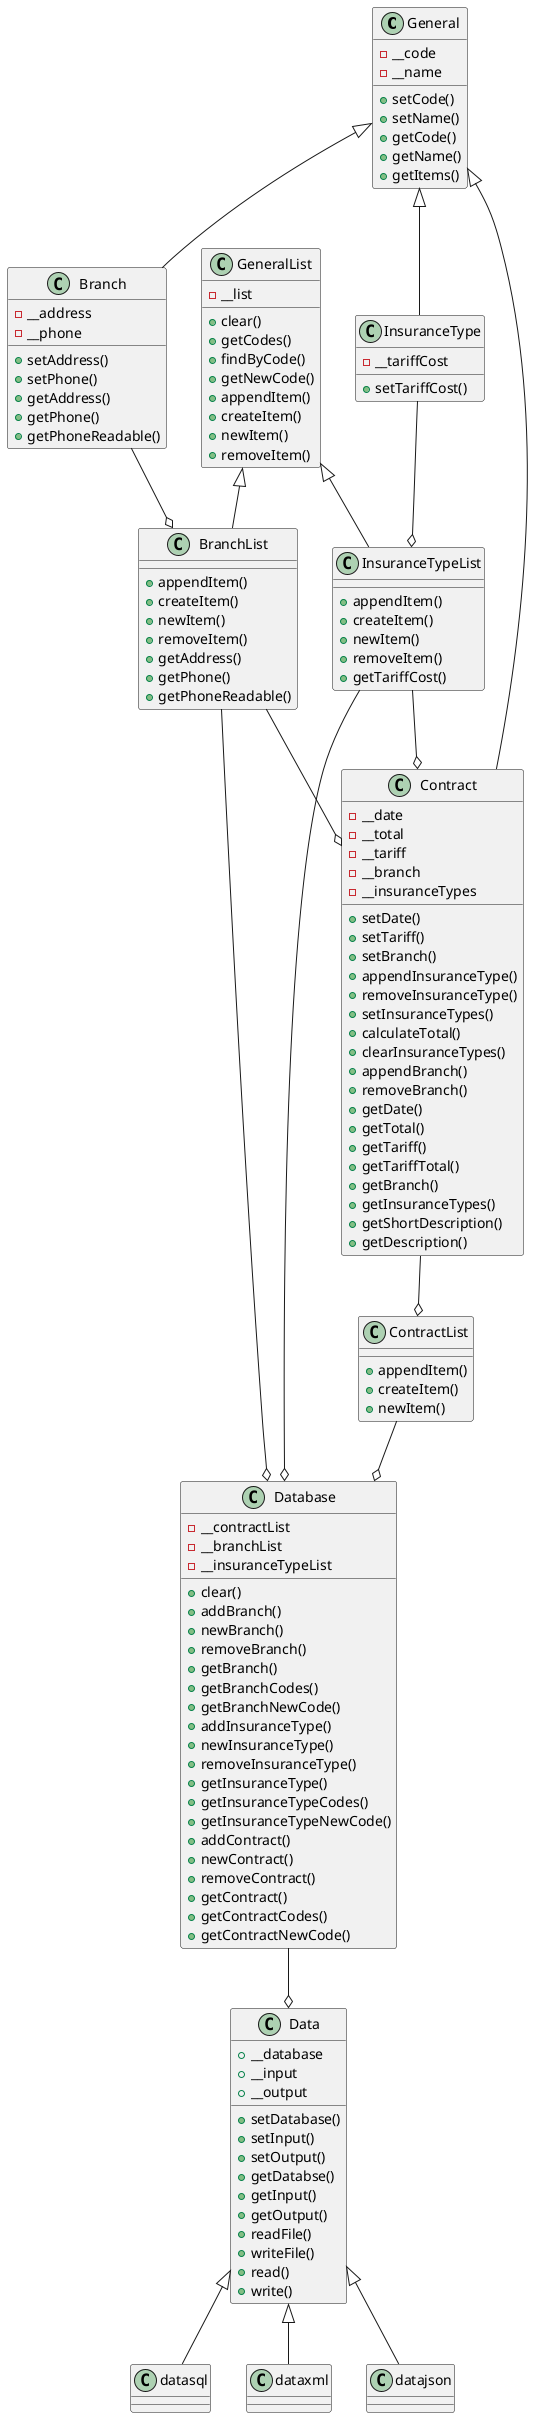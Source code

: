 @startuml InsuranceCompany

class General{
  - __code
  - __name
  + setCode()
  + setName()
  + getCode()
  + getName()
  + getItems()
}

class Branch{
  - __address
  - __phone
  + setAddress()
  + setPhone()
  + getAddress()
  + getPhone()
  + getPhoneReadable()
}

class InsuranceType{
  - __tariffCost
  + setTariffCost()
}

class GeneralList{
  - __list
  + clear()
  + getCodes()
  + findByCode()
  + getNewCode()
  + appendItem()
  + createItem()
  + newItem()
  + removeItem()
}

class BranchList{
  + appendItem()
  + createItem()
  + newItem()
  + removeItem()
  + getAddress()
  + getPhone()
  + getPhoneReadable()
}

class InsuranceTypeList{
  + appendItem()
  + createItem()
  + newItem()
  + removeItem()
  + getTariffCost()
}

class Contract{
  - __date
  - __total
  - __tariff
  - __branch
  - __insuranceTypes
  + setDate()
  + setTariff()
  + setBranch()
  + appendInsuranceType()
  + removeInsuranceType()
  + setInsuranceTypes()
  + calculateTotal()
  + clearInsuranceTypes()
  + appendBranch()
  + removeBranch()
  + getDate()
  + getTotal()
  + getTariff()
  + getTariffTotal()
  + getBranch()
  + getInsuranceTypes()
  + getShortDescription()
  + getDescription()
}

class ContractList{
    + appendItem()
    + createItem()
    + newItem()
}

class Database{
    - __contractList
    - __branchList
    - __insuranceTypeList
    + clear()
    + addBranch()
    + newBranch()
    + removeBranch()
    + getBranch()
    + getBranchCodes()
    + getBranchNewCode()
    + addInsuranceType()
    + newInsuranceType()
    + removeInsuranceType()
    + getInsuranceType()
    + getInsuranceTypeCodes()
    + getInsuranceTypeNewCode()
    + addContract()
    + newContract()
    + removeContract()
    + getContract()
    + getContractCodes()
    + getContractNewCode()
}

class Data{
    + __database
    + __input
    + __output
    + setDatabase()
    + setInput()
    + setOutput()
    + getDatabse()
    + getInput()
    + getOutput()
    + readFile()
    + writeFile()
    + read()
    + write()
}


General <|-- Branch
General <|-- Contract
General <|-- InsuranceType
GeneralList <|-- BranchList
Branch --o BranchList
BranchList --o Contract
GeneralList <|-- InsuranceTypeList
InsuranceType --o InsuranceTypeList
InsuranceTypeList --o Contract

Contract --o ContractList
ContractList --o Database
BranchList --o Database
InsuranceTypeList --o Database
Database --o Data
Data <|-- datasql
Data <|-- dataxml
Data <|-- datajson

@enduml